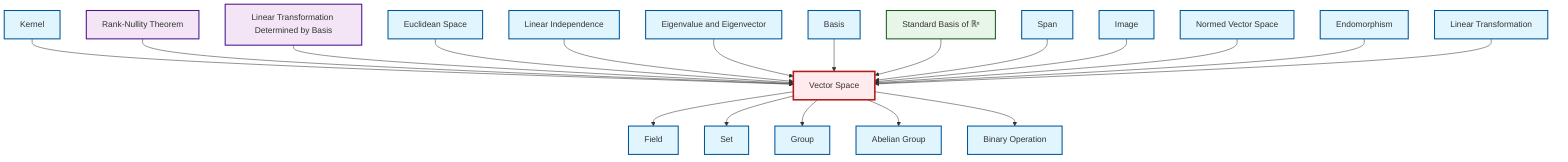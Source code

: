 graph TD
    classDef definition fill:#e1f5fe,stroke:#01579b,stroke-width:2px
    classDef theorem fill:#f3e5f5,stroke:#4a148c,stroke-width:2px
    classDef axiom fill:#fff3e0,stroke:#e65100,stroke-width:2px
    classDef example fill:#e8f5e9,stroke:#1b5e20,stroke-width:2px
    classDef current fill:#ffebee,stroke:#b71c1c,stroke-width:3px
    ex-standard-basis-rn["Standard Basis of ℝⁿ"]:::example
    def-normed-vector-space["Normed Vector Space"]:::definition
    def-linear-transformation["Linear Transformation"]:::definition
    def-eigenvalue-eigenvector["Eigenvalue and Eigenvector"]:::definition
    def-field["Field"]:::definition
    def-binary-operation["Binary Operation"]:::definition
    def-set["Set"]:::definition
    def-span["Span"]:::definition
    def-basis["Basis"]:::definition
    def-kernel["Kernel"]:::definition
    thm-linear-transformation-basis["Linear Transformation Determined by Basis"]:::theorem
    def-linear-independence["Linear Independence"]:::definition
    def-group["Group"]:::definition
    def-abelian-group["Abelian Group"]:::definition
    thm-rank-nullity["Rank-Nullity Theorem"]:::theorem
    def-endomorphism["Endomorphism"]:::definition
    def-euclidean-space["Euclidean Space"]:::definition
    def-image["Image"]:::definition
    def-vector-space["Vector Space"]:::definition
    def-kernel --> def-vector-space
    thm-rank-nullity --> def-vector-space
    thm-linear-transformation-basis --> def-vector-space
    def-euclidean-space --> def-vector-space
    def-linear-independence --> def-vector-space
    def-vector-space --> def-field
    def-vector-space --> def-set
    def-vector-space --> def-group
    def-eigenvalue-eigenvector --> def-vector-space
    def-basis --> def-vector-space
    ex-standard-basis-rn --> def-vector-space
    def-span --> def-vector-space
    def-vector-space --> def-abelian-group
    def-vector-space --> def-binary-operation
    def-image --> def-vector-space
    def-normed-vector-space --> def-vector-space
    def-endomorphism --> def-vector-space
    def-linear-transformation --> def-vector-space
    class def-vector-space current